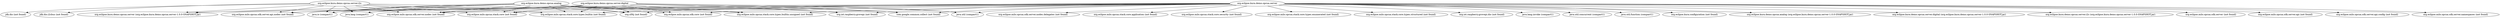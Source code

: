 digraph "org.eclipse.kura.demo.opcua.server-1.0.0-SNAPSHOT.jar" {
    // Path: /Users/nicola.timeus/git/kura/kura/org.eclipse.kura.demo.opcua.server/target/org.eclipse.kura.demo.opcua.server-1.0.0-SNAPSHOT.jar
   "org.eclipse.kura.demo.opcua.analog"               -> "com.google.common.collect (not found)";
   "org.eclipse.kura.demo.opcua.analog"               -> "java.io (compact1)";
   "org.eclipse.kura.demo.opcua.analog"               -> "java.lang (compact1)";
   "org.eclipse.kura.demo.opcua.analog"               -> "java.util (compact1)";
   "org.eclipse.kura.demo.opcua.analog"               -> "org.eclipse.kura.demo.opcua.server (org.eclipse.kura.demo.opcua.server-1.0.0-SNAPSHOT.jar)";
   "org.eclipse.kura.demo.opcua.analog"               -> "org.eclipse.milo.opcua.sdk.core (not found)";
   "org.eclipse.kura.demo.opcua.analog"               -> "org.eclipse.milo.opcua.sdk.server.api.nodes (not found)";
   "org.eclipse.kura.demo.opcua.analog"               -> "org.eclipse.milo.opcua.sdk.server.nodes (not found)";
   "org.eclipse.kura.demo.opcua.analog"               -> "org.eclipse.milo.opcua.stack.core (not found)";
   "org.eclipse.kura.demo.opcua.analog"               -> "org.eclipse.milo.opcua.stack.core.types.builtin (not found)";
   "org.eclipse.kura.demo.opcua.analog"               -> "org.eclipse.milo.opcua.stack.core.types.builtin.unsigned (not found)";
   "org.eclipse.kura.demo.opcua.analog"               -> "org.iot.raspberry.grovepi (not found)";
   "org.eclipse.kura.demo.opcua.analog"               -> "org.slf4j (not found)";
   "org.eclipse.kura.demo.opcua.server"               -> "com.google.common.collect (not found)";
   "org.eclipse.kura.demo.opcua.server"               -> "java.io (compact1)";
   "org.eclipse.kura.demo.opcua.server"               -> "java.lang (compact1)";
   "org.eclipse.kura.demo.opcua.server"               -> "java.lang.invoke (compact1)";
   "org.eclipse.kura.demo.opcua.server"               -> "java.util (compact1)";
   "org.eclipse.kura.demo.opcua.server"               -> "java.util.concurrent (compact1)";
   "org.eclipse.kura.demo.opcua.server"               -> "java.util.function (compact1)";
   "org.eclipse.kura.demo.opcua.server"               -> "org.eclipse.kura.configuration (not found)";
   "org.eclipse.kura.demo.opcua.server"               -> "org.eclipse.kura.demo.opcua.analog (org.eclipse.kura.demo.opcua.server-1.0.0-SNAPSHOT.jar)";
   "org.eclipse.kura.demo.opcua.server"               -> "org.eclipse.kura.demo.opcua.server.digital (org.eclipse.kura.demo.opcua.server-1.0.0-SNAPSHOT.jar)";
   "org.eclipse.kura.demo.opcua.server"               -> "org.eclipse.kura.demo.opcua.server.i2c (org.eclipse.kura.demo.opcua.server-1.0.0-SNAPSHOT.jar)";
   "org.eclipse.kura.demo.opcua.server"               -> "org.eclipse.milo.opcua.sdk.core (not found)";
   "org.eclipse.kura.demo.opcua.server"               -> "org.eclipse.milo.opcua.sdk.server (not found)";
   "org.eclipse.kura.demo.opcua.server"               -> "org.eclipse.milo.opcua.sdk.server.api (not found)";
   "org.eclipse.kura.demo.opcua.server"               -> "org.eclipse.milo.opcua.sdk.server.api.config (not found)";
   "org.eclipse.kura.demo.opcua.server"               -> "org.eclipse.milo.opcua.sdk.server.namespaces (not found)";
   "org.eclipse.kura.demo.opcua.server"               -> "org.eclipse.milo.opcua.sdk.server.nodes (not found)";
   "org.eclipse.kura.demo.opcua.server"               -> "org.eclipse.milo.opcua.sdk.server.nodes.delegates (not found)";
   "org.eclipse.kura.demo.opcua.server"               -> "org.eclipse.milo.opcua.stack.core (not found)";
   "org.eclipse.kura.demo.opcua.server"               -> "org.eclipse.milo.opcua.stack.core.application (not found)";
   "org.eclipse.kura.demo.opcua.server"               -> "org.eclipse.milo.opcua.stack.core.security (not found)";
   "org.eclipse.kura.demo.opcua.server"               -> "org.eclipse.milo.opcua.stack.core.types.builtin (not found)";
   "org.eclipse.kura.demo.opcua.server"               -> "org.eclipse.milo.opcua.stack.core.types.builtin.unsigned (not found)";
   "org.eclipse.kura.demo.opcua.server"               -> "org.eclipse.milo.opcua.stack.core.types.enumerated (not found)";
   "org.eclipse.kura.demo.opcua.server"               -> "org.eclipse.milo.opcua.stack.core.types.structured (not found)";
   "org.eclipse.kura.demo.opcua.server"               -> "org.iot.raspberry.grovepi (not found)";
   "org.eclipse.kura.demo.opcua.server"               -> "org.iot.raspberry.grovepi.dio (not found)";
   "org.eclipse.kura.demo.opcua.server"               -> "org.slf4j (not found)";
   "org.eclipse.kura.demo.opcua.server.digital"       -> "com.google.common.collect (not found)";
   "org.eclipse.kura.demo.opcua.server.digital"       -> "java.io (compact1)";
   "org.eclipse.kura.demo.opcua.server.digital"       -> "java.lang (compact1)";
   "org.eclipse.kura.demo.opcua.server.digital"       -> "java.util (compact1)";
   "org.eclipse.kura.demo.opcua.server.digital"       -> "org.eclipse.kura.demo.opcua.server (org.eclipse.kura.demo.opcua.server-1.0.0-SNAPSHOT.jar)";
   "org.eclipse.kura.demo.opcua.server.digital"       -> "org.eclipse.milo.opcua.sdk.core (not found)";
   "org.eclipse.kura.demo.opcua.server.digital"       -> "org.eclipse.milo.opcua.sdk.server.api.nodes (not found)";
   "org.eclipse.kura.demo.opcua.server.digital"       -> "org.eclipse.milo.opcua.sdk.server.nodes (not found)";
   "org.eclipse.kura.demo.opcua.server.digital"       -> "org.eclipse.milo.opcua.stack.core (not found)";
   "org.eclipse.kura.demo.opcua.server.digital"       -> "org.eclipse.milo.opcua.stack.core.types.builtin (not found)";
   "org.eclipse.kura.demo.opcua.server.digital"       -> "org.eclipse.milo.opcua.stack.core.types.builtin.unsigned (not found)";
   "org.eclipse.kura.demo.opcua.server.digital"       -> "org.iot.raspberry.grovepi (not found)";
   "org.eclipse.kura.demo.opcua.server.digital"       -> "org.slf4j (not found)";
   "org.eclipse.kura.demo.opcua.server.i2c"           -> "java.io (compact1)";
   "org.eclipse.kura.demo.opcua.server.i2c"           -> "java.lang (compact1)";
   "org.eclipse.kura.demo.opcua.server.i2c"           -> "jdk.dio (not found)";
   "org.eclipse.kura.demo.opcua.server.i2c"           -> "jdk.dio.i2cbus (not found)";
   "org.eclipse.kura.demo.opcua.server.i2c"           -> "org.eclipse.kura.demo.opcua.server (org.eclipse.kura.demo.opcua.server-1.0.0-SNAPSHOT.jar)";
   "org.eclipse.kura.demo.opcua.server.i2c"           -> "org.eclipse.milo.opcua.sdk.server.api.nodes (not found)";
   "org.eclipse.kura.demo.opcua.server.i2c"           -> "org.eclipse.milo.opcua.sdk.server.nodes (not found)";
   "org.eclipse.kura.demo.opcua.server.i2c"           -> "org.eclipse.milo.opcua.stack.core (not found)";
   "org.eclipse.kura.demo.opcua.server.i2c"           -> "org.eclipse.milo.opcua.stack.core.types.builtin (not found)";
   "org.eclipse.kura.demo.opcua.server.i2c"           -> "org.slf4j (not found)";
}
